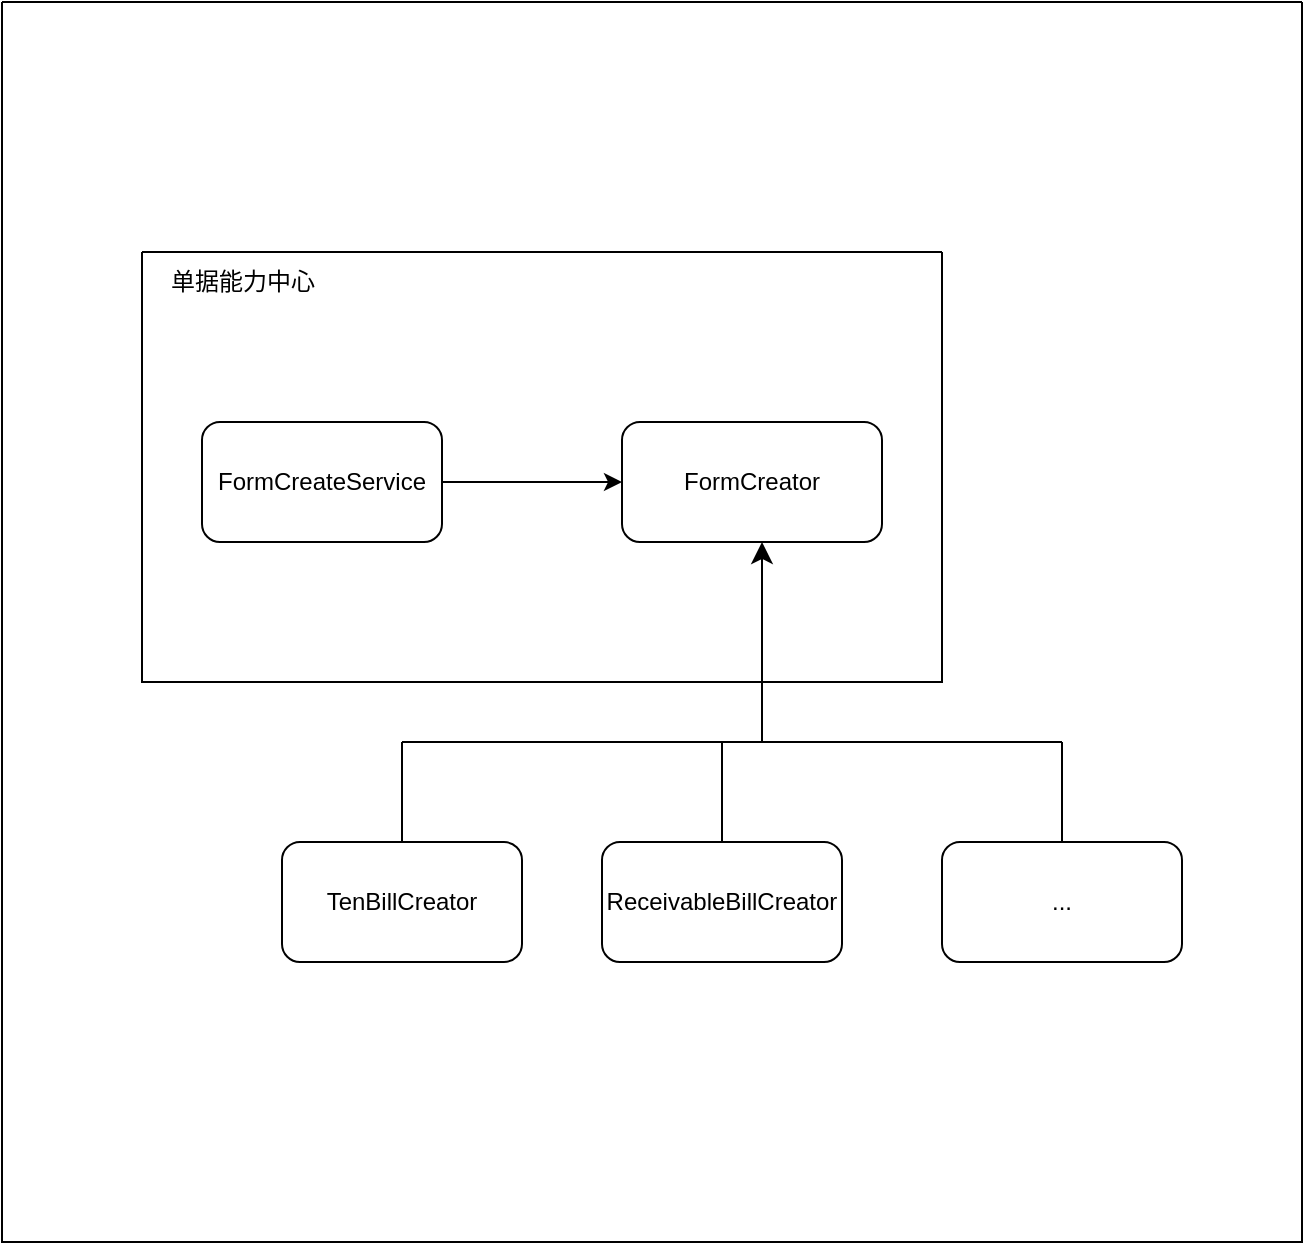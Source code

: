 <mxfile version="21.1.1" type="github">
  <diagram name="第 1 页" id="vusqkS8qARffG9RZKT9v">
    <mxGraphModel dx="1562" dy="965" grid="1" gridSize="10" guides="1" tooltips="1" connect="1" arrows="1" fold="1" page="1" pageScale="1" pageWidth="827" pageHeight="1169" background="#FFFFFF" math="0" shadow="0">
      <root>
        <mxCell id="0" />
        <mxCell id="1" parent="0" />
        <mxCell id="D7MTS3XQV0Bw2XaHLP2I-3" value="TenBillCreator" style="rounded=1;whiteSpace=wrap;html=1;" vertex="1" parent="1">
          <mxGeometry x="250" y="880" width="120" height="60" as="geometry" />
        </mxCell>
        <mxCell id="D7MTS3XQV0Bw2XaHLP2I-6" value="ReceivableBillCreator" style="rounded=1;whiteSpace=wrap;html=1;" vertex="1" parent="1">
          <mxGeometry x="410" y="880" width="120" height="60" as="geometry" />
        </mxCell>
        <mxCell id="D7MTS3XQV0Bw2XaHLP2I-9" value="" style="swimlane;startSize=0;" vertex="1" parent="1">
          <mxGeometry x="180" y="585" width="400" height="215" as="geometry" />
        </mxCell>
        <mxCell id="D7MTS3XQV0Bw2XaHLP2I-10" value="单据能力中心" style="text;html=1;align=center;verticalAlign=middle;resizable=0;points=[];autosize=1;strokeColor=none;fillColor=none;" vertex="1" parent="D7MTS3XQV0Bw2XaHLP2I-9">
          <mxGeometry width="100" height="30" as="geometry" />
        </mxCell>
        <mxCell id="D7MTS3XQV0Bw2XaHLP2I-2" value="FormCreator" style="rounded=1;whiteSpace=wrap;html=1;" vertex="1" parent="D7MTS3XQV0Bw2XaHLP2I-9">
          <mxGeometry x="240" y="85" width="130" height="60" as="geometry" />
        </mxCell>
        <mxCell id="D7MTS3XQV0Bw2XaHLP2I-1" value="FormCreateService" style="rounded=1;whiteSpace=wrap;html=1;" vertex="1" parent="D7MTS3XQV0Bw2XaHLP2I-9">
          <mxGeometry x="30" y="85" width="120" height="60" as="geometry" />
        </mxCell>
        <mxCell id="D7MTS3XQV0Bw2XaHLP2I-7" value="" style="endArrow=classic;html=1;rounded=0;entryX=0;entryY=0.5;entryDx=0;entryDy=0;exitX=1;exitY=0.5;exitDx=0;exitDy=0;" edge="1" parent="D7MTS3XQV0Bw2XaHLP2I-9" source="D7MTS3XQV0Bw2XaHLP2I-1" target="D7MTS3XQV0Bw2XaHLP2I-2">
          <mxGeometry width="50" height="50" relative="1" as="geometry">
            <mxPoint x="170" y="-285" as="sourcePoint" />
            <mxPoint x="160" y="-335" as="targetPoint" />
          </mxGeometry>
        </mxCell>
        <mxCell id="D7MTS3XQV0Bw2XaHLP2I-14" value="" style="edgeStyle=segmentEdgeStyle;endArrow=classic;html=1;curved=0;rounded=0;endSize=8;startSize=8;" edge="1" parent="D7MTS3XQV0Bw2XaHLP2I-9">
          <mxGeometry width="50" height="50" relative="1" as="geometry">
            <mxPoint x="130" y="245" as="sourcePoint" />
            <mxPoint x="310" y="145" as="targetPoint" />
            <Array as="points">
              <mxPoint x="310" y="215" />
              <mxPoint x="310" y="215" />
            </Array>
          </mxGeometry>
        </mxCell>
        <mxCell id="D7MTS3XQV0Bw2XaHLP2I-12" value="..." style="rounded=1;whiteSpace=wrap;html=1;" vertex="1" parent="1">
          <mxGeometry x="580" y="880" width="120" height="60" as="geometry" />
        </mxCell>
        <mxCell id="D7MTS3XQV0Bw2XaHLP2I-17" value="" style="endArrow=none;html=1;rounded=0;entryX=0.5;entryY=0;entryDx=0;entryDy=0;" edge="1" parent="1" target="D7MTS3XQV0Bw2XaHLP2I-3">
          <mxGeometry width="50" height="50" relative="1" as="geometry">
            <mxPoint x="310" y="830" as="sourcePoint" />
            <mxPoint x="440" y="770" as="targetPoint" />
            <Array as="points">
              <mxPoint x="310" y="850" />
            </Array>
          </mxGeometry>
        </mxCell>
        <mxCell id="D7MTS3XQV0Bw2XaHLP2I-18" value="" style="endArrow=none;html=1;rounded=0;exitX=0.5;exitY=0;exitDx=0;exitDy=0;" edge="1" parent="1" source="D7MTS3XQV0Bw2XaHLP2I-6">
          <mxGeometry width="50" height="50" relative="1" as="geometry">
            <mxPoint x="390" y="820" as="sourcePoint" />
            <mxPoint x="470" y="830" as="targetPoint" />
          </mxGeometry>
        </mxCell>
        <mxCell id="D7MTS3XQV0Bw2XaHLP2I-19" value="" style="endArrow=none;html=1;rounded=0;" edge="1" parent="1">
          <mxGeometry width="50" height="50" relative="1" as="geometry">
            <mxPoint x="480" y="830" as="sourcePoint" />
            <mxPoint x="640" y="830" as="targetPoint" />
          </mxGeometry>
        </mxCell>
        <mxCell id="D7MTS3XQV0Bw2XaHLP2I-20" value="" style="endArrow=none;html=1;rounded=0;entryX=0.5;entryY=0;entryDx=0;entryDy=0;" edge="1" parent="1" target="D7MTS3XQV0Bw2XaHLP2I-12">
          <mxGeometry width="50" height="50" relative="1" as="geometry">
            <mxPoint x="640" y="830" as="sourcePoint" />
            <mxPoint x="440" y="770" as="targetPoint" />
          </mxGeometry>
        </mxCell>
        <mxCell id="D7MTS3XQV0Bw2XaHLP2I-21" value="" style="swimlane;startSize=0;" vertex="1" parent="1">
          <mxGeometry x="110" y="460" width="650" height="620" as="geometry" />
        </mxCell>
      </root>
    </mxGraphModel>
  </diagram>
</mxfile>
